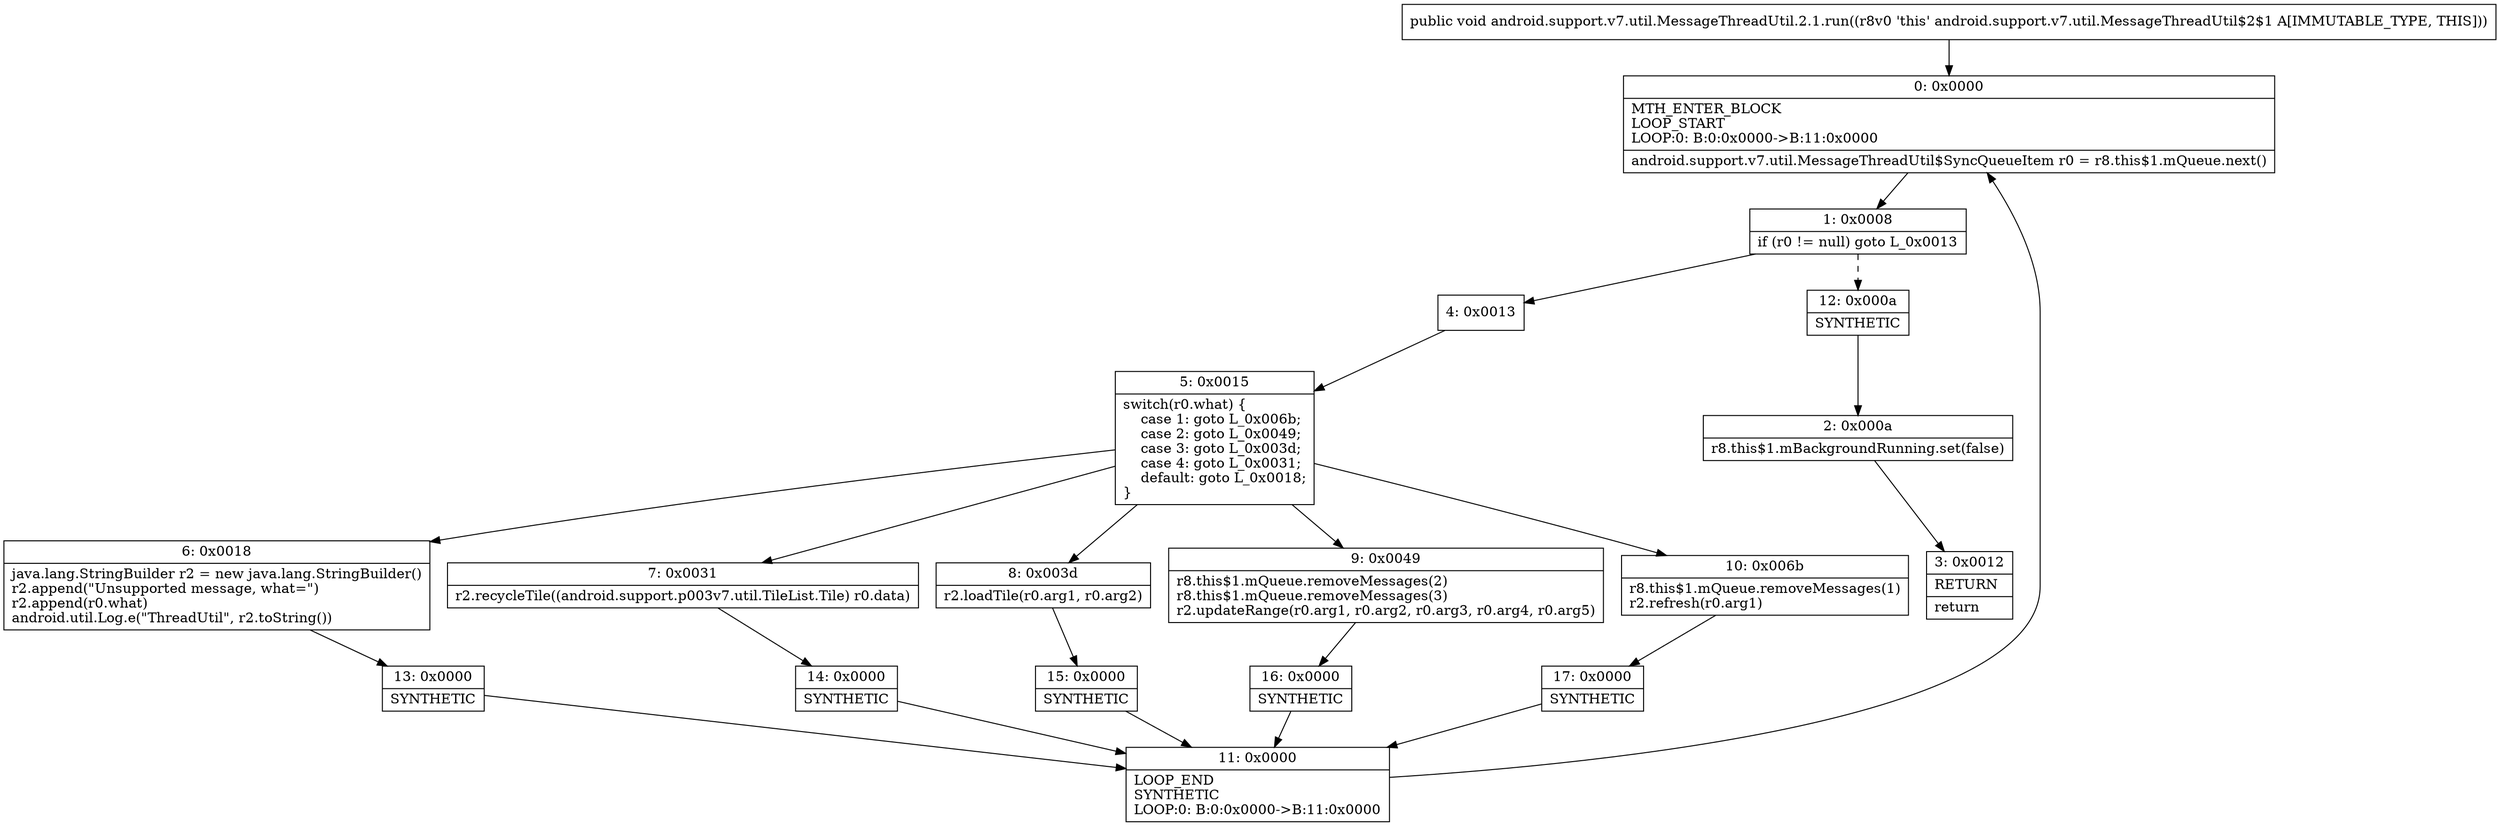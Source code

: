 digraph "CFG forandroid.support.v7.util.MessageThreadUtil.2.1.run()V" {
Node_0 [shape=record,label="{0\:\ 0x0000|MTH_ENTER_BLOCK\lLOOP_START\lLOOP:0: B:0:0x0000\-\>B:11:0x0000\l|android.support.v7.util.MessageThreadUtil$SyncQueueItem r0 = r8.this$1.mQueue.next()\l}"];
Node_1 [shape=record,label="{1\:\ 0x0008|if (r0 != null) goto L_0x0013\l}"];
Node_2 [shape=record,label="{2\:\ 0x000a|r8.this$1.mBackgroundRunning.set(false)\l}"];
Node_3 [shape=record,label="{3\:\ 0x0012|RETURN\l|return\l}"];
Node_4 [shape=record,label="{4\:\ 0x0013}"];
Node_5 [shape=record,label="{5\:\ 0x0015|switch(r0.what) \{\l    case 1: goto L_0x006b;\l    case 2: goto L_0x0049;\l    case 3: goto L_0x003d;\l    case 4: goto L_0x0031;\l    default: goto L_0x0018;\l\}\l}"];
Node_6 [shape=record,label="{6\:\ 0x0018|java.lang.StringBuilder r2 = new java.lang.StringBuilder()\lr2.append(\"Unsupported message, what=\")\lr2.append(r0.what)\landroid.util.Log.e(\"ThreadUtil\", r2.toString())\l}"];
Node_7 [shape=record,label="{7\:\ 0x0031|r2.recycleTile((android.support.p003v7.util.TileList.Tile) r0.data)\l}"];
Node_8 [shape=record,label="{8\:\ 0x003d|r2.loadTile(r0.arg1, r0.arg2)\l}"];
Node_9 [shape=record,label="{9\:\ 0x0049|r8.this$1.mQueue.removeMessages(2)\lr8.this$1.mQueue.removeMessages(3)\lr2.updateRange(r0.arg1, r0.arg2, r0.arg3, r0.arg4, r0.arg5)\l}"];
Node_10 [shape=record,label="{10\:\ 0x006b|r8.this$1.mQueue.removeMessages(1)\lr2.refresh(r0.arg1)\l}"];
Node_11 [shape=record,label="{11\:\ 0x0000|LOOP_END\lSYNTHETIC\lLOOP:0: B:0:0x0000\-\>B:11:0x0000\l}"];
Node_12 [shape=record,label="{12\:\ 0x000a|SYNTHETIC\l}"];
Node_13 [shape=record,label="{13\:\ 0x0000|SYNTHETIC\l}"];
Node_14 [shape=record,label="{14\:\ 0x0000|SYNTHETIC\l}"];
Node_15 [shape=record,label="{15\:\ 0x0000|SYNTHETIC\l}"];
Node_16 [shape=record,label="{16\:\ 0x0000|SYNTHETIC\l}"];
Node_17 [shape=record,label="{17\:\ 0x0000|SYNTHETIC\l}"];
MethodNode[shape=record,label="{public void android.support.v7.util.MessageThreadUtil.2.1.run((r8v0 'this' android.support.v7.util.MessageThreadUtil$2$1 A[IMMUTABLE_TYPE, THIS])) }"];
MethodNode -> Node_0;
Node_0 -> Node_1;
Node_1 -> Node_4;
Node_1 -> Node_12[style=dashed];
Node_2 -> Node_3;
Node_4 -> Node_5;
Node_5 -> Node_6;
Node_5 -> Node_7;
Node_5 -> Node_8;
Node_5 -> Node_9;
Node_5 -> Node_10;
Node_6 -> Node_13;
Node_7 -> Node_14;
Node_8 -> Node_15;
Node_9 -> Node_16;
Node_10 -> Node_17;
Node_11 -> Node_0;
Node_12 -> Node_2;
Node_13 -> Node_11;
Node_14 -> Node_11;
Node_15 -> Node_11;
Node_16 -> Node_11;
Node_17 -> Node_11;
}

